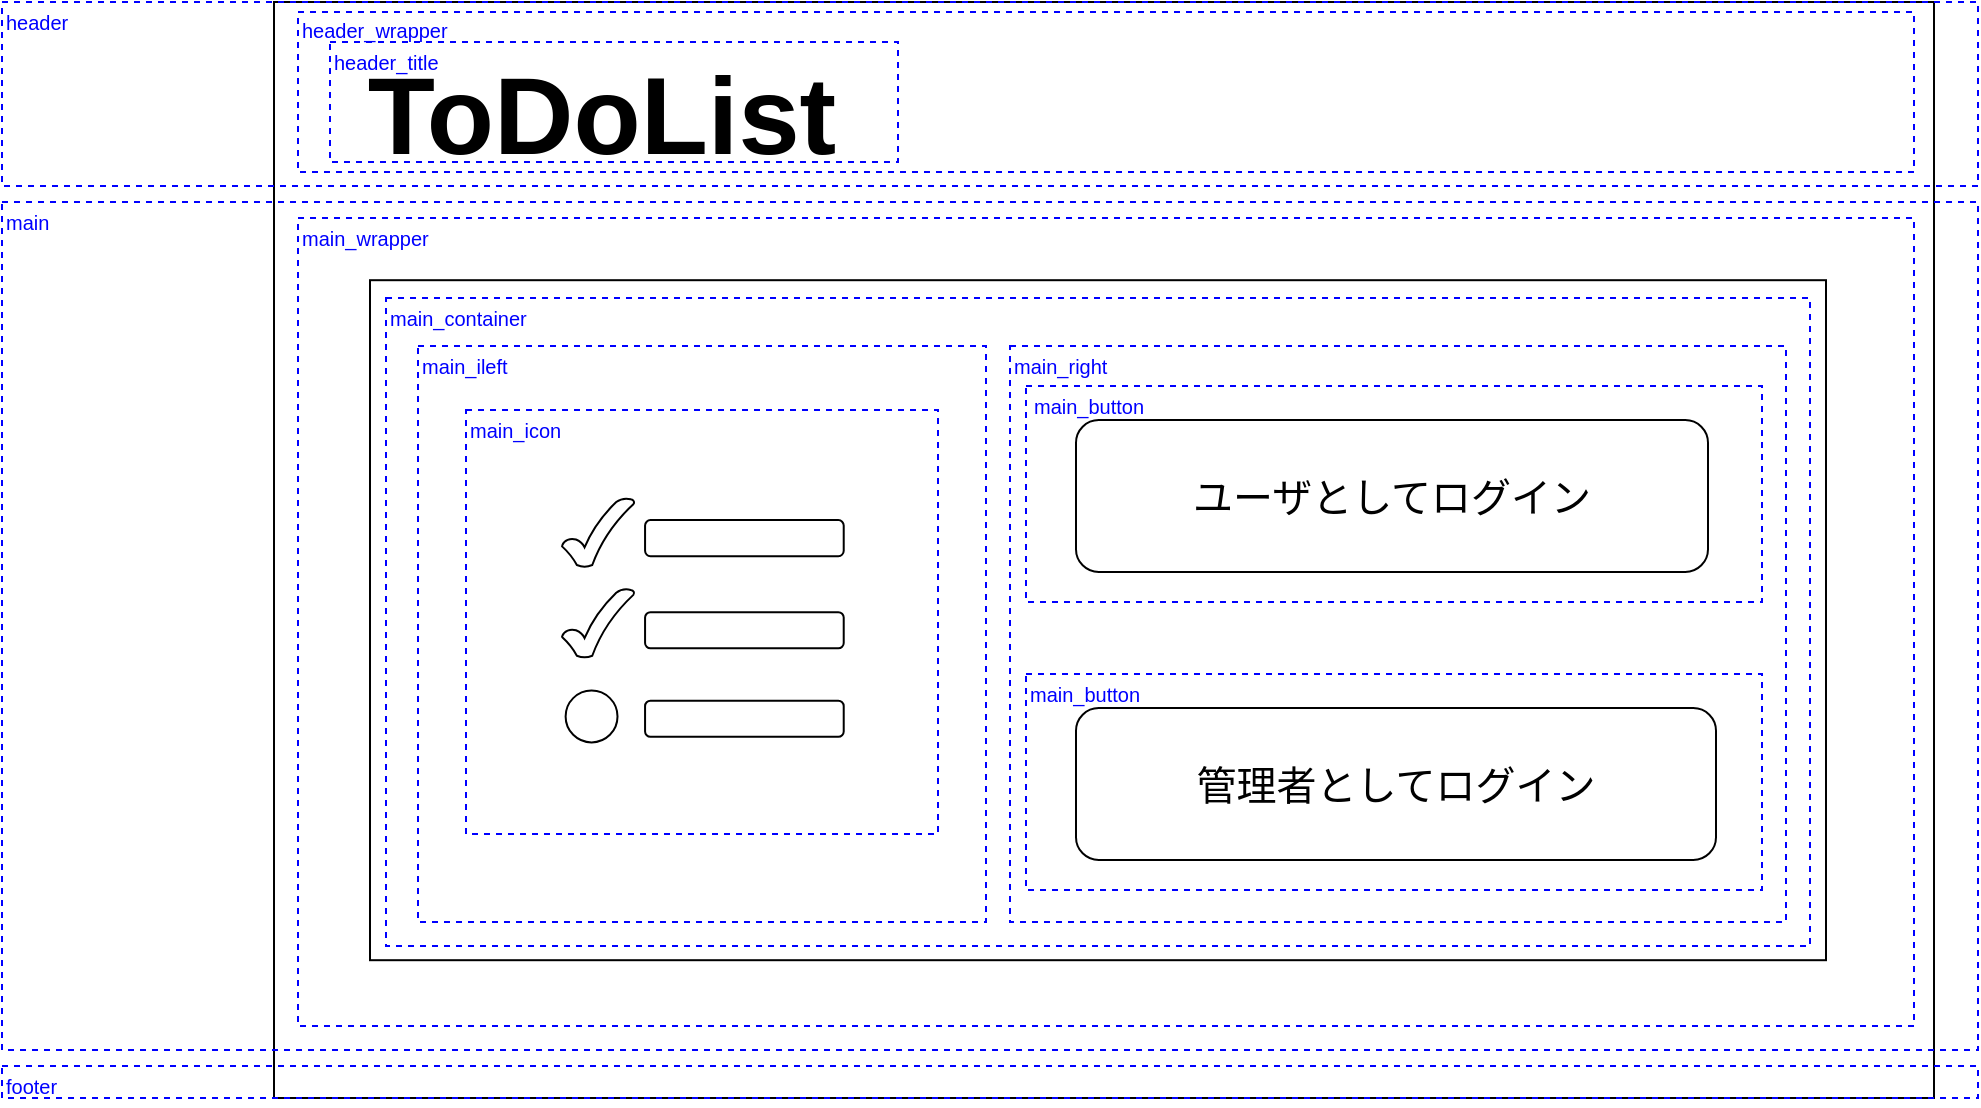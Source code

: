 <mxfile version="13.9.9" type="device"><diagram id="lAW5gfvQpGq91mGYDGwt" name="ページ1"><mxGraphModel dx="1679" dy="534" grid="1" gridSize="4" guides="1" tooltips="1" connect="1" arrows="1" fold="1" page="1" pageScale="1" pageWidth="827" pageHeight="1169" math="0" shadow="0"><root><mxCell id="0"/><mxCell id="1" parent="0"/><mxCell id="tP_qFb6u1pj_dAxfEfU8-1" value="" style="rounded=0;whiteSpace=wrap;html=1;" parent="1" vertex="1"><mxGeometry width="830" height="548" as="geometry"/></mxCell><mxCell id="kghl92xcIvXxMICxUkg9-2" value="" style="rounded=0;whiteSpace=wrap;html=1;fillColor=none;dashed=1;strokeColor=#0000FF;" parent="1" vertex="1"><mxGeometry x="-136" y="100" width="988" height="424" as="geometry"/></mxCell><mxCell id="XLPLpPRNlPzocyMQitu3-22" value="" style="rounded=0;whiteSpace=wrap;html=1;fillColor=none;dashed=1;strokeColor=#0000FF;" parent="1" vertex="1"><mxGeometry x="-136" y="532" width="988" height="16" as="geometry"/></mxCell><mxCell id="XLPLpPRNlPzocyMQitu3-43" value="" style="rounded=0;whiteSpace=wrap;html=1;fillColor=none;dashed=1;strokeColor=#0000FF;" parent="1" vertex="1"><mxGeometry x="28" y="20" width="284" height="60" as="geometry"/></mxCell><mxCell id="XLPLpPRNlPzocyMQitu3-41" value="" style="rounded=0;whiteSpace=wrap;html=1;fillColor=none;dashed=1;strokeColor=#0000FF;" parent="1" vertex="1"><mxGeometry x="12" y="5" width="808" height="80" as="geometry"/></mxCell><mxCell id="XLPLpPRNlPzocyMQitu3-21" value="" style="rounded=0;whiteSpace=wrap;html=1;fillColor=none;dashed=1;strokeColor=#0000FF;" parent="1" vertex="1"><mxGeometry x="-136" width="988" height="92" as="geometry"/></mxCell><mxCell id="kghl92xcIvXxMICxUkg9-5" value="main" style="text;html=1;strokeColor=none;fillColor=none;align=left;verticalAlign=middle;whiteSpace=wrap;rounded=0;dashed=1;fontColor=#0000FF;fontSize=10;" parent="1" vertex="1"><mxGeometry x="-136" y="100" width="40" height="20" as="geometry"/></mxCell><mxCell id="tP_qFb6u1pj_dAxfEfU8-3" value="&lt;b style=&quot;font-size: 55px;&quot;&gt;&lt;font style=&quot;font-size: 55px;&quot;&gt;ToDoList&lt;/font&gt;&lt;/b&gt;" style="text;html=1;strokeColor=none;fillColor=none;align=center;verticalAlign=middle;whiteSpace=wrap;rounded=0;strokeWidth=4;fontSize=55;" parent="1" vertex="1"><mxGeometry x="40" y="24" width="248" height="64" as="geometry"/></mxCell><mxCell id="XLPLpPRNlPzocyMQitu3-19" value="" style="rounded=0;whiteSpace=wrap;html=1;fontSize=25;" parent="1" vertex="1"><mxGeometry x="48" y="139.1" width="728" height="340" as="geometry"/></mxCell><mxCell id="XLPLpPRNlPzocyMQitu3-23" value="header" style="text;html=1;strokeColor=none;fillColor=none;align=left;verticalAlign=middle;whiteSpace=wrap;rounded=0;dashed=1;fontColor=#0000FF;fontSize=10;" parent="1" vertex="1"><mxGeometry x="-136" width="40" height="20" as="geometry"/></mxCell><mxCell id="XLPLpPRNlPzocyMQitu3-24" value="footer" style="text;html=1;strokeColor=none;fillColor=none;align=left;verticalAlign=middle;whiteSpace=wrap;rounded=0;dashed=1;fontColor=#0000FF;fontSize=10;" parent="1" vertex="1"><mxGeometry x="-136" y="532" width="40" height="20" as="geometry"/></mxCell><mxCell id="XLPLpPRNlPzocyMQitu3-25" value="" style="rounded=0;whiteSpace=wrap;html=1;fillColor=none;dashed=1;strokeColor=#0000FF;" parent="1" vertex="1"><mxGeometry x="12" y="108" width="808" height="404" as="geometry"/></mxCell><mxCell id="XLPLpPRNlPzocyMQitu3-26" value="main_wrapper" style="text;html=1;strokeColor=none;fillColor=none;align=left;verticalAlign=middle;whiteSpace=wrap;rounded=0;dashed=1;fontColor=#0000FF;fontSize=10;" parent="1" vertex="1"><mxGeometry x="12" y="108" width="72" height="20" as="geometry"/></mxCell><mxCell id="XLPLpPRNlPzocyMQitu3-27" value="" style="rounded=0;whiteSpace=wrap;html=1;fillColor=none;dashed=1;strokeColor=#0000FF;" parent="1" vertex="1"><mxGeometry x="56" y="148" width="712" height="324" as="geometry"/></mxCell><mxCell id="XLPLpPRNlPzocyMQitu3-28" value="main_container" style="text;html=1;strokeColor=none;fillColor=none;align=left;verticalAlign=middle;whiteSpace=wrap;rounded=0;dashed=1;fontColor=#0000FF;fontSize=10;" parent="1" vertex="1"><mxGeometry x="56" y="148" width="72" height="20" as="geometry"/></mxCell><mxCell id="XLPLpPRNlPzocyMQitu3-29" value="" style="rounded=0;whiteSpace=wrap;html=1;fillColor=none;dashed=1;strokeColor=#0000FF;" parent="1" vertex="1"><mxGeometry x="72" y="172" width="284" height="288" as="geometry"/></mxCell><mxCell id="XLPLpPRNlPzocyMQitu3-31" value="" style="rounded=0;whiteSpace=wrap;html=1;fillColor=none;dashed=1;strokeColor=#0000FF;" parent="1" vertex="1"><mxGeometry x="368" y="172" width="388" height="288" as="geometry"/></mxCell><mxCell id="XLPLpPRNlPzocyMQitu3-34" value="" style="rounded=0;whiteSpace=wrap;html=1;fillColor=none;dashed=1;strokeColor=#0000FF;" parent="1" vertex="1"><mxGeometry x="376" y="336" width="368" height="108" as="geometry"/></mxCell><mxCell id="XLPLpPRNlPzocyMQitu3-42" value="header_wrapper" style="text;html=1;strokeColor=none;fillColor=none;align=left;verticalAlign=middle;whiteSpace=wrap;rounded=0;dashed=1;fontColor=#0000FF;fontSize=10;" parent="1" vertex="1"><mxGeometry x="12" y="4" width="80" height="20" as="geometry"/></mxCell><mxCell id="XLPLpPRNlPzocyMQitu3-44" value="header_title" style="text;html=1;strokeColor=none;fillColor=none;align=left;verticalAlign=middle;whiteSpace=wrap;rounded=0;dashed=1;fontColor=#0000FF;fontSize=10;" parent="1" vertex="1"><mxGeometry x="28" y="20" width="80" height="20" as="geometry"/></mxCell><mxCell id="XLPLpPRNlPzocyMQitu3-30" value="main_ileft" style="text;html=1;strokeColor=none;fillColor=none;align=left;verticalAlign=middle;whiteSpace=wrap;rounded=0;dashed=1;fontColor=#0000FF;fontSize=10;" parent="1" vertex="1"><mxGeometry x="72" y="172" width="72" height="20" as="geometry"/></mxCell><mxCell id="XLPLpPRNlPzocyMQitu3-32" value="main_right" style="text;html=1;strokeColor=none;fillColor=none;align=left;verticalAlign=middle;whiteSpace=wrap;rounded=0;dashed=1;fontColor=#0000FF;fontSize=10;" parent="1" vertex="1"><mxGeometry x="368" y="172" width="72" height="20" as="geometry"/></mxCell><mxCell id="XLPLpPRNlPzocyMQitu3-33" value="" style="rounded=0;whiteSpace=wrap;html=1;fillColor=none;dashed=1;strokeColor=#0000FF;" parent="1" vertex="1"><mxGeometry x="376" y="192" width="368" height="108" as="geometry"/></mxCell><mxCell id="XLPLpPRNlPzocyMQitu3-35" value="main_button" style="text;html=1;strokeColor=none;fillColor=none;align=left;verticalAlign=middle;whiteSpace=wrap;rounded=0;dashed=1;fontColor=#0000FF;fontSize=10;" parent="1" vertex="1"><mxGeometry x="378" y="192" width="72" height="20" as="geometry"/></mxCell><mxCell id="XLPLpPRNlPzocyMQitu3-38" value="" style="rounded=0;whiteSpace=wrap;html=1;fillColor=none;dashed=1;strokeColor=#0000FF;" parent="1" vertex="1"><mxGeometry x="96" y="204" width="236" height="212" as="geometry"/></mxCell><mxCell id="XLPLpPRNlPzocyMQitu3-39" value="main_icon" style="text;html=1;strokeColor=none;fillColor=none;align=left;verticalAlign=middle;whiteSpace=wrap;rounded=0;dashed=1;fontColor=#0000FF;fontSize=10;" parent="1" vertex="1"><mxGeometry x="96" y="204" width="72" height="20" as="geometry"/></mxCell><mxCell id="XLPLpPRNlPzocyMQitu3-40" value="main_button" style="text;html=1;strokeColor=none;fillColor=none;align=left;verticalAlign=middle;whiteSpace=wrap;rounded=0;dashed=1;fontColor=#0000FF;fontSize=10;" parent="1" vertex="1"><mxGeometry x="376" y="336" width="72" height="20" as="geometry"/></mxCell><mxCell id="XLPLpPRNlPzocyMQitu3-1" value="&lt;font style=&quot;font-size: 20px&quot;&gt;ユーザとしてログイン&lt;/font&gt;" style="rounded=1;whiteSpace=wrap;html=1;fontSize=20;" parent="1" vertex="1"><mxGeometry x="401" y="209" width="316" height="76" as="geometry"/></mxCell><mxCell id="XLPLpPRNlPzocyMQitu3-2" value="&lt;span style=&quot;font-size: 20px;&quot;&gt;管理者としてログイン&lt;/span&gt;" style="rounded=1;whiteSpace=wrap;html=1;fontSize=20;" parent="1" vertex="1"><mxGeometry x="401" y="353" width="320" height="76" as="geometry"/></mxCell><mxCell id="XLPLpPRNlPzocyMQitu3-15" value="" style="group" parent="1" vertex="1" connectable="0"><mxGeometry x="144" y="248" width="140.86" height="122.21" as="geometry"/></mxCell><mxCell id="XLPLpPRNlPzocyMQitu3-3" value="" style="verticalLabelPosition=bottom;verticalAlign=top;html=1;shape=mxgraph.basic.tick;fontSize=25;" parent="XLPLpPRNlPzocyMQitu3-15" vertex="1"><mxGeometry width="36.118" height="34.526" as="geometry"/></mxCell><mxCell id="XLPLpPRNlPzocyMQitu3-4" value="" style="rounded=1;whiteSpace=wrap;html=1;fontSize=25;" parent="XLPLpPRNlPzocyMQitu3-15" vertex="1"><mxGeometry x="41.536" y="11.048" width="99.324" height="18.06" as="geometry"/></mxCell><mxCell id="XLPLpPRNlPzocyMQitu3-6" value="" style="verticalLabelPosition=bottom;verticalAlign=top;html=1;shape=mxgraph.basic.tick;fontSize=25;" parent="XLPLpPRNlPzocyMQitu3-15" vertex="1"><mxGeometry y="45.361" width="36.118" height="34.526" as="geometry"/></mxCell><mxCell id="XLPLpPRNlPzocyMQitu3-12" value="" style="ellipse;whiteSpace=wrap;html=1;aspect=fixed;fontSize=25;" parent="XLPLpPRNlPzocyMQitu3-15" vertex="1"><mxGeometry x="1.806" y="96.263" width="25.946" height="25.946" as="geometry"/></mxCell><mxCell id="XLPLpPRNlPzocyMQitu3-13" value="" style="rounded=1;whiteSpace=wrap;html=1;fontSize=25;" parent="XLPLpPRNlPzocyMQitu3-15" vertex="1"><mxGeometry x="41.536" y="57.1" width="99.324" height="18.06" as="geometry"/></mxCell><mxCell id="XLPLpPRNlPzocyMQitu3-14" value="" style="rounded=1;whiteSpace=wrap;html=1;fontSize=25;" parent="XLPLpPRNlPzocyMQitu3-15" vertex="1"><mxGeometry x="41.536" y="101.347" width="99.324" height="18.06" as="geometry"/></mxCell></root></mxGraphModel></diagram></mxfile>